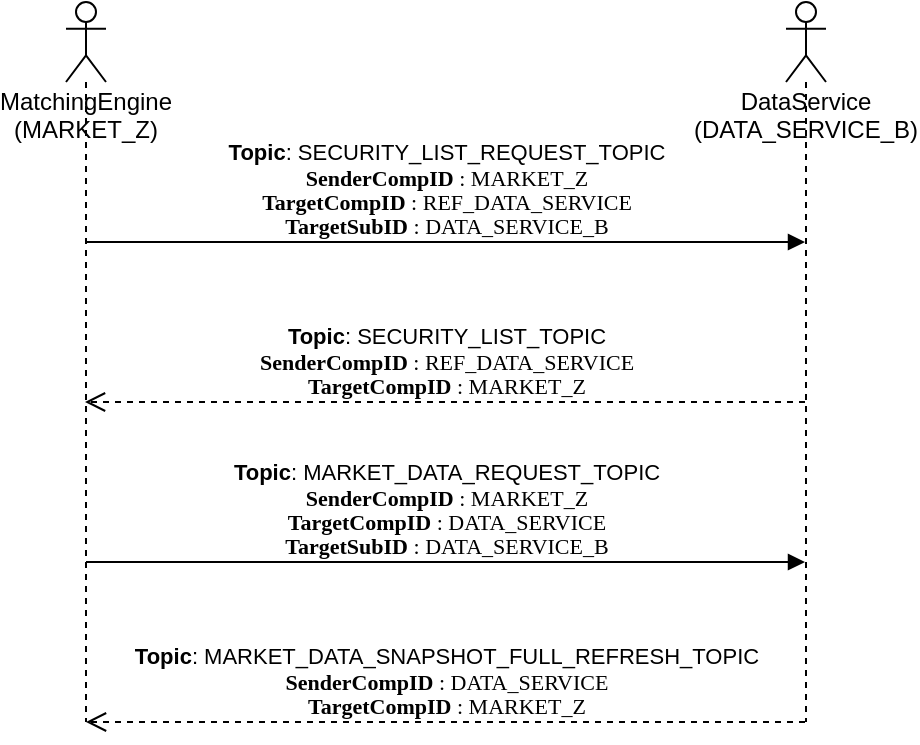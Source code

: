 <mxfile version="13.8.8" type="github">
  <diagram id="A25ST83Qe22Eu15xapJm" name="Page-1">
    <mxGraphModel dx="1272" dy="742" grid="1" gridSize="10" guides="1" tooltips="1" connect="1" arrows="1" fold="1" page="1" pageScale="1" pageWidth="827" pageHeight="1169" math="0" shadow="0">
      <root>
        <mxCell id="0" />
        <mxCell id="1" parent="0" />
        <mxCell id="M1uxwemXO-QeWWL-5LEK-6" value="MatchingEngine&lt;br&gt;(MARKET_Z)" style="shape=umlLifeline;participant=umlActor;perimeter=lifelinePerimeter;whiteSpace=wrap;html=1;container=1;collapsible=0;recursiveResize=0;verticalAlign=top;spacingTop=36;outlineConnect=0;" parent="1" vertex="1">
          <mxGeometry x="110" y="107" width="20" height="360" as="geometry" />
        </mxCell>
        <mxCell id="M1uxwemXO-QeWWL-5LEK-7" value="DataService&lt;br&gt;(DATA_SERVICE_B)" style="shape=umlLifeline;participant=umlActor;perimeter=lifelinePerimeter;whiteSpace=wrap;html=1;container=1;collapsible=0;recursiveResize=0;verticalAlign=top;spacingTop=36;outlineConnect=0;" parent="1" vertex="1">
          <mxGeometry x="470" y="107" width="20" height="360" as="geometry" />
        </mxCell>
        <mxCell id="M1uxwemXO-QeWWL-5LEK-8" value="&lt;b&gt;Topic&lt;/b&gt;: SECURITY_LIST_REQUEST_TOPIC&lt;br&gt;&lt;p style=&quot;margin: 0px ; font-stretch: normal ; line-height: normal ; font-family: &amp;#34;menlo&amp;#34;&quot;&gt;&lt;b&gt;SenderCompID&lt;/b&gt; : MARKET_Z&lt;/p&gt;&lt;p style=&quot;margin: 0px ; font-stretch: normal ; line-height: normal ; font-family: &amp;#34;menlo&amp;#34;&quot;&gt;&lt;b&gt;TargetCompID&lt;/b&gt; : REF_DATA_SERVICE&lt;/p&gt;&lt;p style=&quot;margin: 0px ; font-stretch: normal ; line-height: normal ; font-family: &amp;#34;menlo&amp;#34;&quot;&gt;&lt;span&gt;&lt;/span&gt;&lt;/p&gt;&lt;p style=&quot;margin: 0px ; font-stretch: normal ; line-height: normal ; font-family: &amp;#34;menlo&amp;#34;&quot;&gt;&lt;b&gt;TargetSubID&lt;/b&gt; : DATA_SERVICE_B&lt;/p&gt;" style="html=1;verticalAlign=bottom;endArrow=block;" parent="1" source="M1uxwemXO-QeWWL-5LEK-6" target="M1uxwemXO-QeWWL-5LEK-7" edge="1">
          <mxGeometry width="80" relative="1" as="geometry">
            <mxPoint x="370" y="407" as="sourcePoint" />
            <mxPoint x="450" y="407" as="targetPoint" />
            <Array as="points">
              <mxPoint x="300" y="227" />
            </Array>
          </mxGeometry>
        </mxCell>
        <mxCell id="M1uxwemXO-QeWWL-5LEK-9" value="&lt;b&gt;Topic&lt;/b&gt;: SECURITY_LIST_TOPIC&lt;br&gt;&lt;p style=&quot;margin: 0px ; font-stretch: normal ; line-height: normal ; font-family: &amp;#34;menlo&amp;#34;&quot;&gt;&lt;b&gt;SenderCompID&lt;/b&gt; : REF_DATA_SERVICE&lt;/p&gt;&lt;p style=&quot;margin: 0px ; font-stretch: normal ; line-height: normal ; font-family: &amp;#34;menlo&amp;#34;&quot;&gt;&lt;b&gt;TargetCompID&lt;/b&gt; : MARKET_Z&lt;/p&gt;" style="html=1;verticalAlign=bottom;endArrow=open;dashed=1;endSize=8;" parent="1" edge="1">
          <mxGeometry relative="1" as="geometry">
            <mxPoint x="479.5" y="307" as="sourcePoint" />
            <mxPoint x="119.5" y="307" as="targetPoint" />
            <Array as="points">
              <mxPoint x="380" y="307" />
            </Array>
          </mxGeometry>
        </mxCell>
        <mxCell id="M1uxwemXO-QeWWL-5LEK-10" value="&lt;b&gt;Topic&lt;/b&gt;: MARKET_DATA_REQUEST_TOPIC&lt;br&gt;&lt;p style=&quot;margin: 0px ; font-stretch: normal ; line-height: normal ; font-family: &amp;#34;menlo&amp;#34;&quot;&gt;&lt;b&gt;SenderCompID&lt;/b&gt; : MARKET_Z&lt;/p&gt;&lt;p style=&quot;margin: 0px ; font-stretch: normal ; line-height: normal ; font-family: &amp;#34;menlo&amp;#34;&quot;&gt;&lt;b&gt;TargetCompID&lt;/b&gt; : DATA_SERVICE&lt;/p&gt;&lt;p style=&quot;margin: 0px ; font-stretch: normal ; line-height: normal ; font-family: &amp;#34;menlo&amp;#34;&quot;&gt;&lt;/p&gt;&lt;p style=&quot;margin: 0px ; font-stretch: normal ; line-height: normal ; font-family: &amp;#34;menlo&amp;#34;&quot;&gt;&lt;b&gt;TargetSubID&lt;/b&gt; : DATA_SERVICE_B&lt;/p&gt;" style="html=1;verticalAlign=bottom;endArrow=block;" parent="1" source="M1uxwemXO-QeWWL-5LEK-6" target="M1uxwemXO-QeWWL-5LEK-7" edge="1">
          <mxGeometry width="80" relative="1" as="geometry">
            <mxPoint x="370" y="407" as="sourcePoint" />
            <mxPoint x="450" y="407" as="targetPoint" />
            <Array as="points">
              <mxPoint x="360" y="387" />
              <mxPoint x="430" y="387" />
            </Array>
          </mxGeometry>
        </mxCell>
        <mxCell id="M1uxwemXO-QeWWL-5LEK-12" value="&lt;b&gt;Topic&lt;/b&gt;: MARKET_DATA_SNAPSHOT_FULL_REFRESH_TOPIC&lt;br&gt;&lt;p style=&quot;margin: 0px ; font-stretch: normal ; line-height: normal ; font-family: &amp;#34;menlo&amp;#34;&quot;&gt;&lt;b&gt;SenderCompID&lt;/b&gt; : DATA_SERVICE&lt;/p&gt;&lt;p style=&quot;margin: 0px ; font-stretch: normal ; line-height: normal ; font-family: &amp;#34;menlo&amp;#34;&quot;&gt;&lt;b&gt;TargetCompID&lt;/b&gt; : MARKET_Z&lt;/p&gt;" style="html=1;verticalAlign=bottom;endArrow=open;dashed=1;endSize=8;" parent="1" source="M1uxwemXO-QeWWL-5LEK-7" target="M1uxwemXO-QeWWL-5LEK-6" edge="1">
          <mxGeometry relative="1" as="geometry">
            <mxPoint x="450" y="407" as="sourcePoint" />
            <mxPoint x="140" y="467" as="targetPoint" />
            <Array as="points">
              <mxPoint x="180" y="467" />
            </Array>
          </mxGeometry>
        </mxCell>
      </root>
    </mxGraphModel>
  </diagram>
</mxfile>
